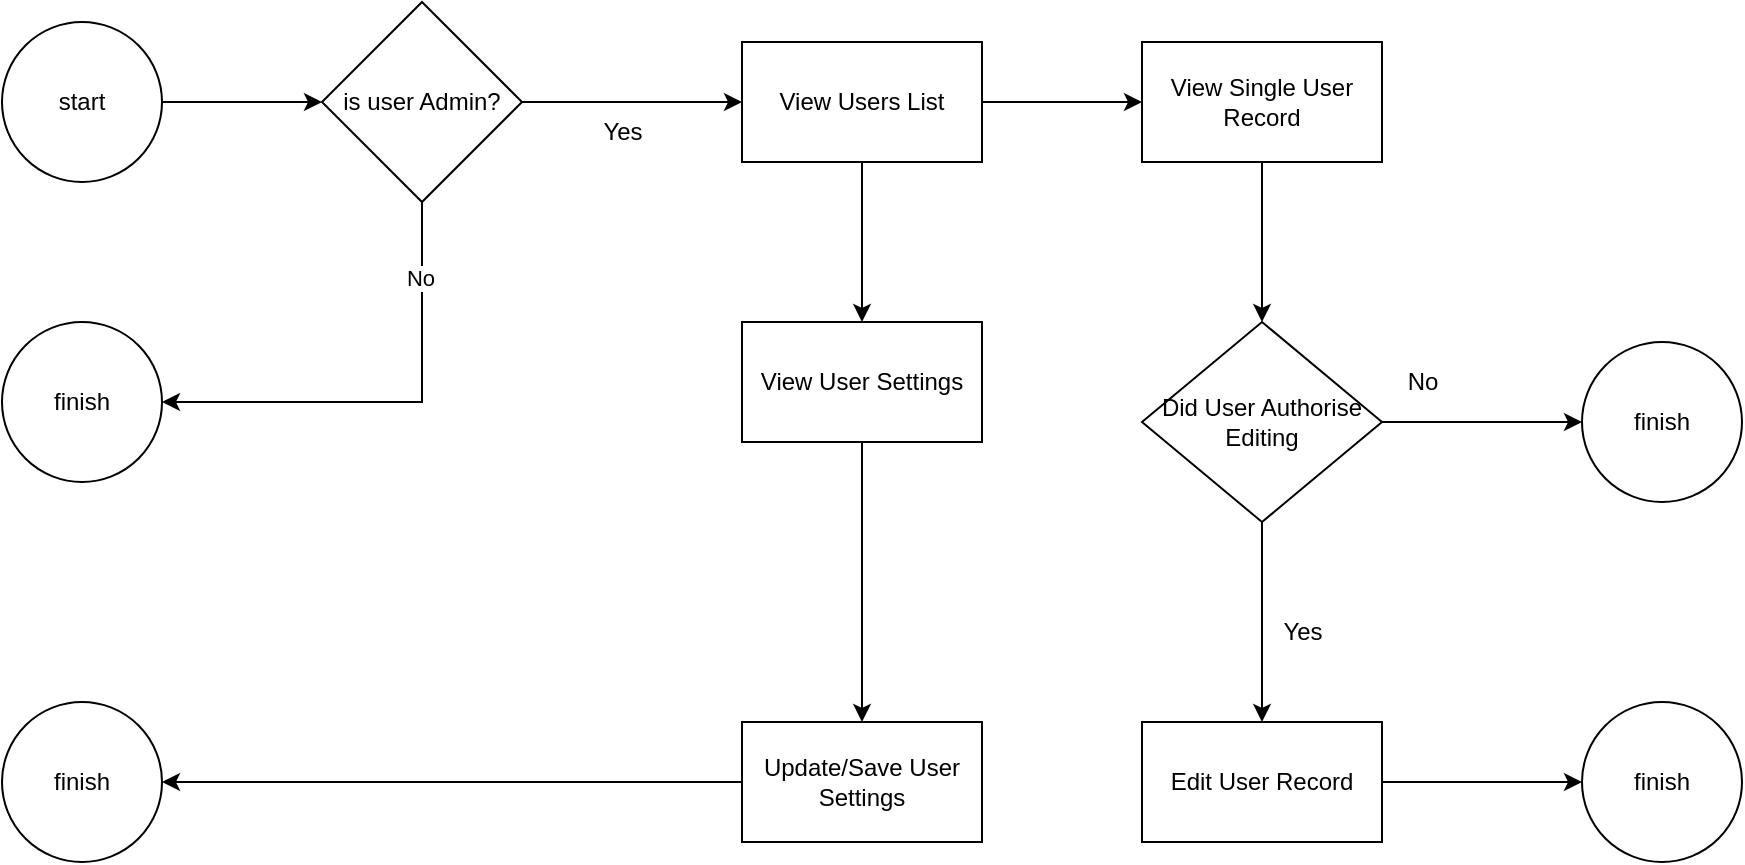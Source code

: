 <mxfile version="20.5.1" type="github">
  <diagram id="QEYkMuUd30Ioqp30xq4b" name="Page-1">
    <mxGraphModel dx="1038" dy="556" grid="1" gridSize="10" guides="1" tooltips="1" connect="1" arrows="1" fold="1" page="1" pageScale="1" pageWidth="850" pageHeight="1100" math="0" shadow="0">
      <root>
        <mxCell id="0" />
        <mxCell id="1" parent="0" />
        <mxCell id="XUYJdjLH0sEU5uZ0VHP3-3" value="" style="edgeStyle=orthogonalEdgeStyle;rounded=0;orthogonalLoop=1;jettySize=auto;html=1;" edge="1" parent="1" source="XUYJdjLH0sEU5uZ0VHP3-1" target="XUYJdjLH0sEU5uZ0VHP3-2">
          <mxGeometry relative="1" as="geometry" />
        </mxCell>
        <mxCell id="XUYJdjLH0sEU5uZ0VHP3-1" value="start" style="ellipse;whiteSpace=wrap;html=1;aspect=fixed;" vertex="1" parent="1">
          <mxGeometry x="40" y="80" width="80" height="80" as="geometry" />
        </mxCell>
        <mxCell id="XUYJdjLH0sEU5uZ0VHP3-6" style="edgeStyle=orthogonalEdgeStyle;rounded=0;orthogonalLoop=1;jettySize=auto;html=1;entryX=1;entryY=0.5;entryDx=0;entryDy=0;" edge="1" parent="1" source="XUYJdjLH0sEU5uZ0VHP3-2" target="XUYJdjLH0sEU5uZ0VHP3-4">
          <mxGeometry relative="1" as="geometry">
            <Array as="points">
              <mxPoint x="250" y="270" />
            </Array>
          </mxGeometry>
        </mxCell>
        <mxCell id="XUYJdjLH0sEU5uZ0VHP3-9" value="No" style="edgeLabel;html=1;align=center;verticalAlign=middle;resizable=0;points=[];" vertex="1" connectable="0" parent="XUYJdjLH0sEU5uZ0VHP3-6">
          <mxGeometry x="-0.67" y="-1" relative="1" as="geometry">
            <mxPoint as="offset" />
          </mxGeometry>
        </mxCell>
        <mxCell id="XUYJdjLH0sEU5uZ0VHP3-8" value="" style="edgeStyle=orthogonalEdgeStyle;rounded=0;orthogonalLoop=1;jettySize=auto;html=1;" edge="1" parent="1" source="XUYJdjLH0sEU5uZ0VHP3-2" target="XUYJdjLH0sEU5uZ0VHP3-7">
          <mxGeometry relative="1" as="geometry" />
        </mxCell>
        <mxCell id="XUYJdjLH0sEU5uZ0VHP3-2" value="is user Admin?" style="rhombus;whiteSpace=wrap;html=1;" vertex="1" parent="1">
          <mxGeometry x="200" y="70" width="100" height="100" as="geometry" />
        </mxCell>
        <mxCell id="XUYJdjLH0sEU5uZ0VHP3-4" value="finish" style="ellipse;whiteSpace=wrap;html=1;aspect=fixed;" vertex="1" parent="1">
          <mxGeometry x="40" y="230" width="80" height="80" as="geometry" />
        </mxCell>
        <mxCell id="XUYJdjLH0sEU5uZ0VHP3-12" value="" style="edgeStyle=orthogonalEdgeStyle;rounded=0;orthogonalLoop=1;jettySize=auto;html=1;" edge="1" parent="1" source="XUYJdjLH0sEU5uZ0VHP3-7" target="XUYJdjLH0sEU5uZ0VHP3-11">
          <mxGeometry relative="1" as="geometry" />
        </mxCell>
        <mxCell id="XUYJdjLH0sEU5uZ0VHP3-14" value="" style="edgeStyle=orthogonalEdgeStyle;rounded=0;orthogonalLoop=1;jettySize=auto;html=1;" edge="1" parent="1" source="XUYJdjLH0sEU5uZ0VHP3-7" target="XUYJdjLH0sEU5uZ0VHP3-13">
          <mxGeometry relative="1" as="geometry" />
        </mxCell>
        <mxCell id="XUYJdjLH0sEU5uZ0VHP3-7" value="View Users List" style="whiteSpace=wrap;html=1;" vertex="1" parent="1">
          <mxGeometry x="410" y="90" width="120" height="60" as="geometry" />
        </mxCell>
        <mxCell id="XUYJdjLH0sEU5uZ0VHP3-10" value="Yes" style="text;html=1;align=center;verticalAlign=middle;resizable=0;points=[];autosize=1;strokeColor=none;fillColor=none;" vertex="1" parent="1">
          <mxGeometry x="330" y="120" width="40" height="30" as="geometry" />
        </mxCell>
        <mxCell id="XUYJdjLH0sEU5uZ0VHP3-18" value="" style="edgeStyle=orthogonalEdgeStyle;rounded=0;orthogonalLoop=1;jettySize=auto;html=1;" edge="1" parent="1" source="XUYJdjLH0sEU5uZ0VHP3-11" target="XUYJdjLH0sEU5uZ0VHP3-17">
          <mxGeometry relative="1" as="geometry" />
        </mxCell>
        <mxCell id="XUYJdjLH0sEU5uZ0VHP3-11" value="View Single User Record " style="whiteSpace=wrap;html=1;" vertex="1" parent="1">
          <mxGeometry x="610" y="90" width="120" height="60" as="geometry" />
        </mxCell>
        <mxCell id="XUYJdjLH0sEU5uZ0VHP3-25" value="" style="edgeStyle=orthogonalEdgeStyle;rounded=0;orthogonalLoop=1;jettySize=auto;html=1;" edge="1" parent="1" source="XUYJdjLH0sEU5uZ0VHP3-13" target="XUYJdjLH0sEU5uZ0VHP3-24">
          <mxGeometry relative="1" as="geometry" />
        </mxCell>
        <mxCell id="XUYJdjLH0sEU5uZ0VHP3-13" value="View User Settings" style="whiteSpace=wrap;html=1;" vertex="1" parent="1">
          <mxGeometry x="410" y="230" width="120" height="60" as="geometry" />
        </mxCell>
        <mxCell id="XUYJdjLH0sEU5uZ0VHP3-20" value="" style="edgeStyle=orthogonalEdgeStyle;rounded=0;orthogonalLoop=1;jettySize=auto;html=1;" edge="1" parent="1" source="XUYJdjLH0sEU5uZ0VHP3-17" target="XUYJdjLH0sEU5uZ0VHP3-19">
          <mxGeometry relative="1" as="geometry" />
        </mxCell>
        <mxCell id="XUYJdjLH0sEU5uZ0VHP3-23" value="" style="edgeStyle=orthogonalEdgeStyle;rounded=0;orthogonalLoop=1;jettySize=auto;html=1;" edge="1" parent="1" source="XUYJdjLH0sEU5uZ0VHP3-17" target="XUYJdjLH0sEU5uZ0VHP3-22">
          <mxGeometry relative="1" as="geometry" />
        </mxCell>
        <mxCell id="XUYJdjLH0sEU5uZ0VHP3-17" value="Did User Authorise Editing" style="rhombus;whiteSpace=wrap;html=1;" vertex="1" parent="1">
          <mxGeometry x="610" y="230" width="120" height="100" as="geometry" />
        </mxCell>
        <mxCell id="XUYJdjLH0sEU5uZ0VHP3-35" value="" style="edgeStyle=orthogonalEdgeStyle;rounded=0;orthogonalLoop=1;jettySize=auto;html=1;" edge="1" parent="1" source="XUYJdjLH0sEU5uZ0VHP3-19" target="XUYJdjLH0sEU5uZ0VHP3-34">
          <mxGeometry relative="1" as="geometry" />
        </mxCell>
        <mxCell id="XUYJdjLH0sEU5uZ0VHP3-19" value="Edit User Record" style="whiteSpace=wrap;html=1;" vertex="1" parent="1">
          <mxGeometry x="610" y="430" width="120" height="60" as="geometry" />
        </mxCell>
        <mxCell id="XUYJdjLH0sEU5uZ0VHP3-21" value="Yes" style="text;html=1;align=center;verticalAlign=middle;resizable=0;points=[];autosize=1;strokeColor=none;fillColor=none;" vertex="1" parent="1">
          <mxGeometry x="670" y="370" width="40" height="30" as="geometry" />
        </mxCell>
        <mxCell id="XUYJdjLH0sEU5uZ0VHP3-22" value="finish" style="ellipse;whiteSpace=wrap;html=1;aspect=fixed;" vertex="1" parent="1">
          <mxGeometry x="830" y="240" width="80" height="80" as="geometry" />
        </mxCell>
        <mxCell id="XUYJdjLH0sEU5uZ0VHP3-30" style="edgeStyle=orthogonalEdgeStyle;rounded=0;orthogonalLoop=1;jettySize=auto;html=1;" edge="1" parent="1" source="XUYJdjLH0sEU5uZ0VHP3-24" target="XUYJdjLH0sEU5uZ0VHP3-27">
          <mxGeometry relative="1" as="geometry" />
        </mxCell>
        <mxCell id="XUYJdjLH0sEU5uZ0VHP3-24" value="Update/Save User Settings" style="whiteSpace=wrap;html=1;" vertex="1" parent="1">
          <mxGeometry x="410" y="430" width="120" height="60" as="geometry" />
        </mxCell>
        <mxCell id="XUYJdjLH0sEU5uZ0VHP3-27" value="finish" style="ellipse;whiteSpace=wrap;html=1;aspect=fixed;" vertex="1" parent="1">
          <mxGeometry x="40" y="420" width="80" height="80" as="geometry" />
        </mxCell>
        <mxCell id="XUYJdjLH0sEU5uZ0VHP3-32" value="No" style="text;html=1;align=center;verticalAlign=middle;resizable=0;points=[];autosize=1;strokeColor=none;fillColor=none;" vertex="1" parent="1">
          <mxGeometry x="730" y="245" width="40" height="30" as="geometry" />
        </mxCell>
        <mxCell id="XUYJdjLH0sEU5uZ0VHP3-34" value="finish" style="ellipse;whiteSpace=wrap;html=1;aspect=fixed;" vertex="1" parent="1">
          <mxGeometry x="830" y="420" width="80" height="80" as="geometry" />
        </mxCell>
      </root>
    </mxGraphModel>
  </diagram>
</mxfile>
